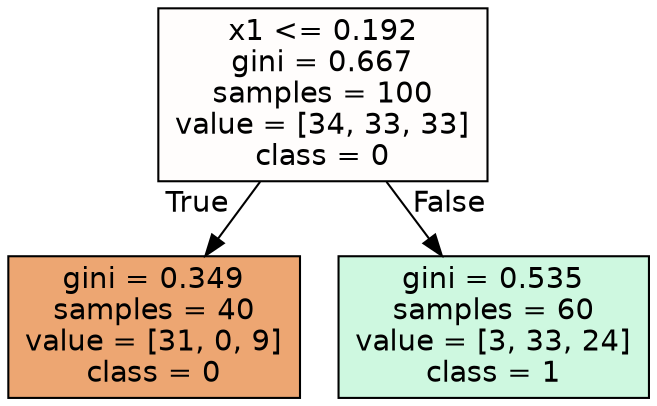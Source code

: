 digraph Tree {
node [shape=box, style="filled", color="black", fontname="helvetica"] ;
edge [fontname="helvetica"] ;
0 [label="x1 <= 0.192\ngini = 0.667\nsamples = 100\nvalue = [34, 33, 33]\nclass = 0", fillcolor="#fffdfc"] ;
1 [label="gini = 0.349\nsamples = 40\nvalue = [31, 0, 9]\nclass = 0", fillcolor="#eda672"] ;
0 -> 1 [labeldistance=2.5, labelangle=45, headlabel="True"] ;
2 [label="gini = 0.535\nsamples = 60\nvalue = [3, 33, 24]\nclass = 1", fillcolor="#cef8e0"] ;
0 -> 2 [labeldistance=2.5, labelangle=-45, headlabel="False"] ;
}